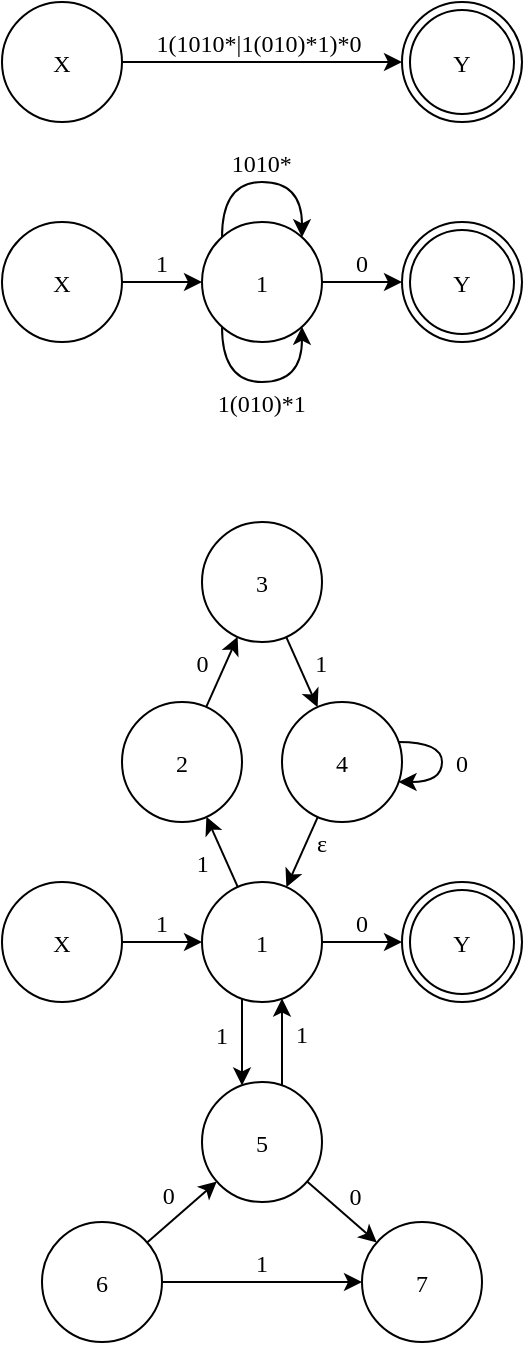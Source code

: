 <mxfile compressed="false" version="20.0.4" type="device">
  <diagram id="8mmgRAt26WllO-P-uLIP" name="第 1 页">
    <mxGraphModel dx="1221" dy="671" grid="1" gridSize="10" guides="1" tooltips="1" connect="1" arrows="1" fold="1" page="1" pageScale="1" pageWidth="827" pageHeight="1169" math="0" shadow="0">
      <root>
        <mxCell id="0" />
        <mxCell id="1" parent="0" />
        <mxCell id="eiGWj6NF9-rQbSYgUudP-6" value="1(1010*|1(010)*1)*0 " style="edgeStyle=orthogonalEdgeStyle;rounded=0;orthogonalLoop=1;jettySize=auto;fontFamily=Times New Roman;labelBackgroundColor=none;fontSize=12;" parent="1" source="eiGWj6NF9-rQbSYgUudP-4" target="eiGWj6NF9-rQbSYgUudP-5" edge="1">
          <mxGeometry y="10" relative="1" as="geometry">
            <mxPoint as="offset" />
          </mxGeometry>
        </mxCell>
        <mxCell id="eiGWj6NF9-rQbSYgUudP-4" value="X" style="shape=ellipse;dashed=0;whitespace=wrap;aspect=fixed;perimeter=ellipsePerimeter;fontFamily=Times New Roman;labelBackgroundColor=none;fontSize=12;" parent="1" vertex="1">
          <mxGeometry x="140" y="110" width="60" height="60" as="geometry" />
        </mxCell>
        <mxCell id="eiGWj6NF9-rQbSYgUudP-5" value="Y" style="ellipse;shape=doubleEllipse;dashed=0;whitespace=wrap;aspect=fixed;fontFamily=Times New Roman;labelBackgroundColor=none;fontSize=12;" parent="1" vertex="1">
          <mxGeometry x="340" y="110" width="60" height="60" as="geometry" />
        </mxCell>
        <mxCell id="eiGWj6NF9-rQbSYgUudP-12" value="1" style="edgeStyle=orthogonalEdgeStyle;rounded=0;orthogonalLoop=1;jettySize=auto;fontFamily=Times New Roman;labelBackgroundColor=none;fontSize=12;" parent="1" source="eiGWj6NF9-rQbSYgUudP-7" target="eiGWj6NF9-rQbSYgUudP-10" edge="1">
          <mxGeometry y="10" relative="1" as="geometry">
            <mxPoint x="140" y="250" as="targetPoint" />
            <mxPoint as="offset" />
          </mxGeometry>
        </mxCell>
        <mxCell id="eiGWj6NF9-rQbSYgUudP-7" value="X" style="shape=ellipse;dashed=0;whitespace=wrap;aspect=fixed;perimeter=ellipsePerimeter;fontFamily=Times New Roman;labelBackgroundColor=none;fontSize=12;" parent="1" vertex="1">
          <mxGeometry x="140" y="220" width="60" height="60" as="geometry" />
        </mxCell>
        <mxCell id="eiGWj6NF9-rQbSYgUudP-9" value="Y" style="ellipse;shape=doubleEllipse;dashed=0;whitespace=wrap;aspect=fixed;fontFamily=Times New Roman;labelBackgroundColor=none;fontSize=12;" parent="1" vertex="1">
          <mxGeometry x="340" y="220" width="60" height="60" as="geometry" />
        </mxCell>
        <mxCell id="eiGWj6NF9-rQbSYgUudP-10" value="1" style="shape=ellipse;dashed=0;whitespace=wrap;aspect=fixed;perimeter=ellipsePerimeter;fontFamily=Times New Roman;labelBackgroundColor=none;fontSize=12;" parent="1" vertex="1">
          <mxGeometry x="240" y="220" width="60" height="60" as="geometry" />
        </mxCell>
        <mxCell id="eiGWj6NF9-rQbSYgUudP-15" value="0" style="edgeStyle=orthogonalEdgeStyle;rounded=0;orthogonalLoop=1;jettySize=auto;fontFamily=Times New Roman;labelBackgroundColor=none;fontSize=12;" parent="1" source="eiGWj6NF9-rQbSYgUudP-10" target="eiGWj6NF9-rQbSYgUudP-9" edge="1">
          <mxGeometry y="10" relative="1" as="geometry">
            <mxPoint x="400.0" y="250" as="sourcePoint" />
            <mxPoint as="offset" />
          </mxGeometry>
        </mxCell>
        <mxCell id="eiGWj6NF9-rQbSYgUudP-16" value="1010*" style="edgeStyle=orthogonalEdgeStyle;rounded=0;orthogonalLoop=1;jettySize=auto;curved=1;fontFamily=Times New Roman;labelBackgroundColor=none;fontSize=12;" parent="1" source="eiGWj6NF9-rQbSYgUudP-10" target="eiGWj6NF9-rQbSYgUudP-10" edge="1">
          <mxGeometry y="10" relative="1" as="geometry">
            <Array as="points">
              <mxPoint x="250" y="200" />
            </Array>
            <mxPoint as="offset" />
          </mxGeometry>
        </mxCell>
        <mxCell id="eiGWj6NF9-rQbSYgUudP-18" value="1(010)*1" style="edgeStyle=orthogonalEdgeStyle;curved=1;rounded=0;orthogonalLoop=1;jettySize=auto;fontFamily=Times New Roman;labelBackgroundColor=none;fontSize=12;" parent="1" source="eiGWj6NF9-rQbSYgUudP-10" target="eiGWj6NF9-rQbSYgUudP-10" edge="1">
          <mxGeometry y="-10" relative="1" as="geometry">
            <Array as="points">
              <mxPoint x="250" y="300" />
            </Array>
            <mxPoint as="offset" />
          </mxGeometry>
        </mxCell>
        <mxCell id="eiGWj6NF9-rQbSYgUudP-21" value="1" style="edgeStyle=orthogonalEdgeStyle;rounded=0;orthogonalLoop=1;jettySize=auto;fontFamily=Times New Roman;labelBackgroundColor=none;fontSize=12;" parent="1" source="eiGWj6NF9-rQbSYgUudP-22" target="eiGWj6NF9-rQbSYgUudP-25" edge="1">
          <mxGeometry y="10" relative="1" as="geometry">
            <mxPoint as="offset" />
          </mxGeometry>
        </mxCell>
        <mxCell id="eiGWj6NF9-rQbSYgUudP-22" value="X" style="shape=ellipse;dashed=0;whitespace=wrap;aspect=fixed;perimeter=ellipsePerimeter;fontFamily=Times New Roman;labelBackgroundColor=none;fontSize=12;" parent="1" vertex="1">
          <mxGeometry x="140" y="550" width="60" height="60" as="geometry" />
        </mxCell>
        <mxCell id="eiGWj6NF9-rQbSYgUudP-23" value="Y" style="ellipse;shape=doubleEllipse;dashed=0;whitespace=wrap;aspect=fixed;fontFamily=Times New Roman;labelBackgroundColor=none;fontSize=12;" parent="1" vertex="1">
          <mxGeometry x="340" y="550" width="60" height="60" as="geometry" />
        </mxCell>
        <mxCell id="eiGWj6NF9-rQbSYgUudP-24" value="0" style="edgeStyle=orthogonalEdgeStyle;rounded=0;orthogonalLoop=1;jettySize=auto;fontFamily=Times New Roman;labelBackgroundColor=none;fontSize=12;" parent="1" source="eiGWj6NF9-rQbSYgUudP-25" target="eiGWj6NF9-rQbSYgUudP-23" edge="1">
          <mxGeometry y="10" relative="1" as="geometry">
            <mxPoint x="340.0" y="580" as="targetPoint" />
            <mxPoint as="offset" />
          </mxGeometry>
        </mxCell>
        <mxCell id="eiGWj6NF9-rQbSYgUudP-34" value="1" style="rounded=0;orthogonalLoop=1;jettySize=auto;fontFamily=Times New Roman;labelBackgroundColor=none;fontSize=12;" parent="1" source="eiGWj6NF9-rQbSYgUudP-25" target="eiGWj6NF9-rQbSYgUudP-30" edge="1">
          <mxGeometry x="-0.027" y="11" relative="1" as="geometry">
            <mxPoint as="offset" />
          </mxGeometry>
        </mxCell>
        <mxCell id="eiGWj6NF9-rQbSYgUudP-47" value="1" style="edgeStyle=orthogonalEdgeStyle;curved=1;rounded=0;orthogonalLoop=1;jettySize=auto;fontFamily=Times New Roman;labelBackgroundColor=none;fontSize=12;" parent="1" source="eiGWj6NF9-rQbSYgUudP-25" target="eiGWj6NF9-rQbSYgUudP-42" edge="1">
          <mxGeometry x="-0.187" y="-10" relative="1" as="geometry">
            <Array as="points">
              <mxPoint x="260" y="640" />
              <mxPoint x="260" y="640" />
            </Array>
            <mxPoint as="offset" />
          </mxGeometry>
        </mxCell>
        <mxCell id="eiGWj6NF9-rQbSYgUudP-25" value="1" style="shape=ellipse;dashed=0;whitespace=wrap;aspect=fixed;perimeter=ellipsePerimeter;fontFamily=Times New Roman;labelBackgroundColor=none;fontSize=12;" parent="1" vertex="1">
          <mxGeometry x="240" y="550" width="60" height="60" as="geometry" />
        </mxCell>
        <mxCell id="eiGWj6NF9-rQbSYgUudP-35" value="0" style="edgeStyle=none;rounded=0;orthogonalLoop=1;jettySize=auto;fontFamily=Times New Roman;labelBackgroundColor=none;fontSize=12;" parent="1" source="eiGWj6NF9-rQbSYgUudP-30" target="eiGWj6NF9-rQbSYgUudP-31" edge="1">
          <mxGeometry x="0.027" y="11" relative="1" as="geometry">
            <mxPoint as="offset" />
          </mxGeometry>
        </mxCell>
        <mxCell id="eiGWj6NF9-rQbSYgUudP-30" value="2" style="shape=ellipse;dashed=0;whitespace=wrap;aspect=fixed;perimeter=ellipsePerimeter;fontFamily=Times New Roman;labelBackgroundColor=none;fontSize=12;" parent="1" vertex="1">
          <mxGeometry x="200" y="460" width="60" height="60" as="geometry" />
        </mxCell>
        <mxCell id="eiGWj6NF9-rQbSYgUudP-36" value="1" style="edgeStyle=none;rounded=0;orthogonalLoop=1;jettySize=auto;fontFamily=Times New Roman;labelBackgroundColor=none;fontSize=12;" parent="1" source="eiGWj6NF9-rQbSYgUudP-31" target="eiGWj6NF9-rQbSYgUudP-33" edge="1">
          <mxGeometry x="-0.027" y="11" relative="1" as="geometry">
            <mxPoint as="offset" />
          </mxGeometry>
        </mxCell>
        <mxCell id="eiGWj6NF9-rQbSYgUudP-31" value="3" style="shape=ellipse;dashed=0;whitespace=wrap;aspect=fixed;perimeter=ellipsePerimeter;fontFamily=Times New Roman;labelBackgroundColor=none;fontSize=12;" parent="1" vertex="1">
          <mxGeometry x="240" y="370" width="60" height="60" as="geometry" />
        </mxCell>
        <mxCell id="eiGWj6NF9-rQbSYgUudP-37" value="ε" style="edgeStyle=none;rounded=0;orthogonalLoop=1;jettySize=auto;fontFamily=Times New Roman;labelBackgroundColor=none;fontSize=12;" parent="1" source="eiGWj6NF9-rQbSYgUudP-33" target="eiGWj6NF9-rQbSYgUudP-25" edge="1">
          <mxGeometry x="-0.45" y="7" relative="1" as="geometry">
            <mxPoint as="offset" />
          </mxGeometry>
        </mxCell>
        <mxCell id="eiGWj6NF9-rQbSYgUudP-33" value="4" style="shape=ellipse;dashed=0;whitespace=wrap;aspect=fixed;perimeter=ellipsePerimeter;fontFamily=Times New Roman;labelBackgroundColor=none;fontSize=12;" parent="1" vertex="1">
          <mxGeometry x="280" y="460" width="60" height="60" as="geometry" />
        </mxCell>
        <mxCell id="eiGWj6NF9-rQbSYgUudP-38" value="0" style="edgeStyle=orthogonalEdgeStyle;rounded=0;orthogonalLoop=1;jettySize=auto;fontFamily=Times New Roman;curved=1;labelBackgroundColor=none;fontSize=12;" parent="1" source="eiGWj6NF9-rQbSYgUudP-33" target="eiGWj6NF9-rQbSYgUudP-33" edge="1">
          <mxGeometry y="10" relative="1" as="geometry">
            <mxPoint as="offset" />
          </mxGeometry>
        </mxCell>
        <mxCell id="eiGWj6NF9-rQbSYgUudP-39" value="0" style="edgeStyle=none;rounded=0;orthogonalLoop=1;jettySize=auto;fontFamily=Times New Roman;labelBackgroundColor=none;fontSize=12;" parent="1" source="eiGWj6NF9-rQbSYgUudP-40" target="eiGWj6NF9-rQbSYgUudP-42" edge="1">
          <mxGeometry x="0.027" y="11" relative="1" as="geometry">
            <mxPoint as="offset" />
          </mxGeometry>
        </mxCell>
        <mxCell id="eiGWj6NF9-rQbSYgUudP-40" value="6" style="shape=ellipse;dashed=0;whitespace=wrap;aspect=fixed;perimeter=ellipsePerimeter;fontFamily=Times New Roman;labelBackgroundColor=none;fontSize=12;" parent="1" vertex="1">
          <mxGeometry x="160" y="720" width="60" height="60" as="geometry" />
        </mxCell>
        <mxCell id="eiGWj6NF9-rQbSYgUudP-41" value="0" style="edgeStyle=none;rounded=0;orthogonalLoop=1;jettySize=auto;fontFamily=Times New Roman;labelBackgroundColor=none;fontSize=12;" parent="1" source="eiGWj6NF9-rQbSYgUudP-42" target="eiGWj6NF9-rQbSYgUudP-43" edge="1">
          <mxGeometry x="-0.027" y="11" relative="1" as="geometry">
            <mxPoint as="offset" />
          </mxGeometry>
        </mxCell>
        <mxCell id="eiGWj6NF9-rQbSYgUudP-48" value="1" style="edgeStyle=orthogonalEdgeStyle;curved=1;rounded=0;orthogonalLoop=1;jettySize=auto;fontFamily=Times New Roman;labelBackgroundColor=none;fontSize=12;" parent="1" source="eiGWj6NF9-rQbSYgUudP-42" target="eiGWj6NF9-rQbSYgUudP-25" edge="1">
          <mxGeometry x="0.187" y="-10" relative="1" as="geometry">
            <Array as="points">
              <mxPoint x="280" y="640" />
              <mxPoint x="280" y="640" />
            </Array>
            <mxPoint as="offset" />
          </mxGeometry>
        </mxCell>
        <mxCell id="eiGWj6NF9-rQbSYgUudP-42" value="5" style="shape=ellipse;dashed=0;whitespace=wrap;aspect=fixed;perimeter=ellipsePerimeter;fontFamily=Times New Roman;labelBackgroundColor=none;fontSize=12;" parent="1" vertex="1">
          <mxGeometry x="240" y="650" width="60" height="60" as="geometry" />
        </mxCell>
        <mxCell id="eiGWj6NF9-rQbSYgUudP-43" value="7" style="shape=ellipse;dashed=0;whitespace=wrap;aspect=fixed;perimeter=ellipsePerimeter;fontFamily=Times New Roman;labelBackgroundColor=none;fontSize=12;" parent="1" vertex="1">
          <mxGeometry x="320" y="720" width="60" height="60" as="geometry" />
        </mxCell>
        <mxCell id="eiGWj6NF9-rQbSYgUudP-44" value="1" style="edgeStyle=orthogonalEdgeStyle;rounded=0;orthogonalLoop=1;jettySize=auto;fontFamily=Times New Roman;curved=1;labelBackgroundColor=none;fontSize=12;" parent="1" source="eiGWj6NF9-rQbSYgUudP-40" target="eiGWj6NF9-rQbSYgUudP-43" edge="1">
          <mxGeometry y="10" relative="1" as="geometry">
            <mxPoint as="offset" />
          </mxGeometry>
        </mxCell>
      </root>
    </mxGraphModel>
  </diagram>
</mxfile>
